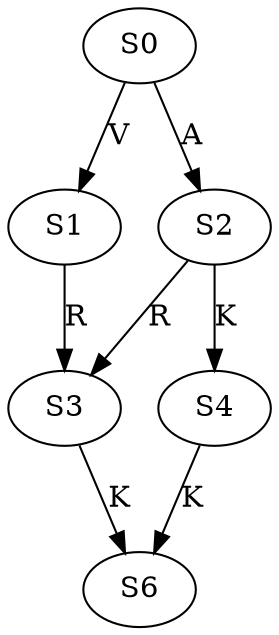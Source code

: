 strict digraph  {
	S0 -> S1 [ label = V ];
	S0 -> S2 [ label = A ];
	S1 -> S3 [ label = R ];
	S2 -> S4 [ label = K ];
	S2 -> S3 [ label = R ];
	S3 -> S6 [ label = K ];
	S4 -> S6 [ label = K ];
}
